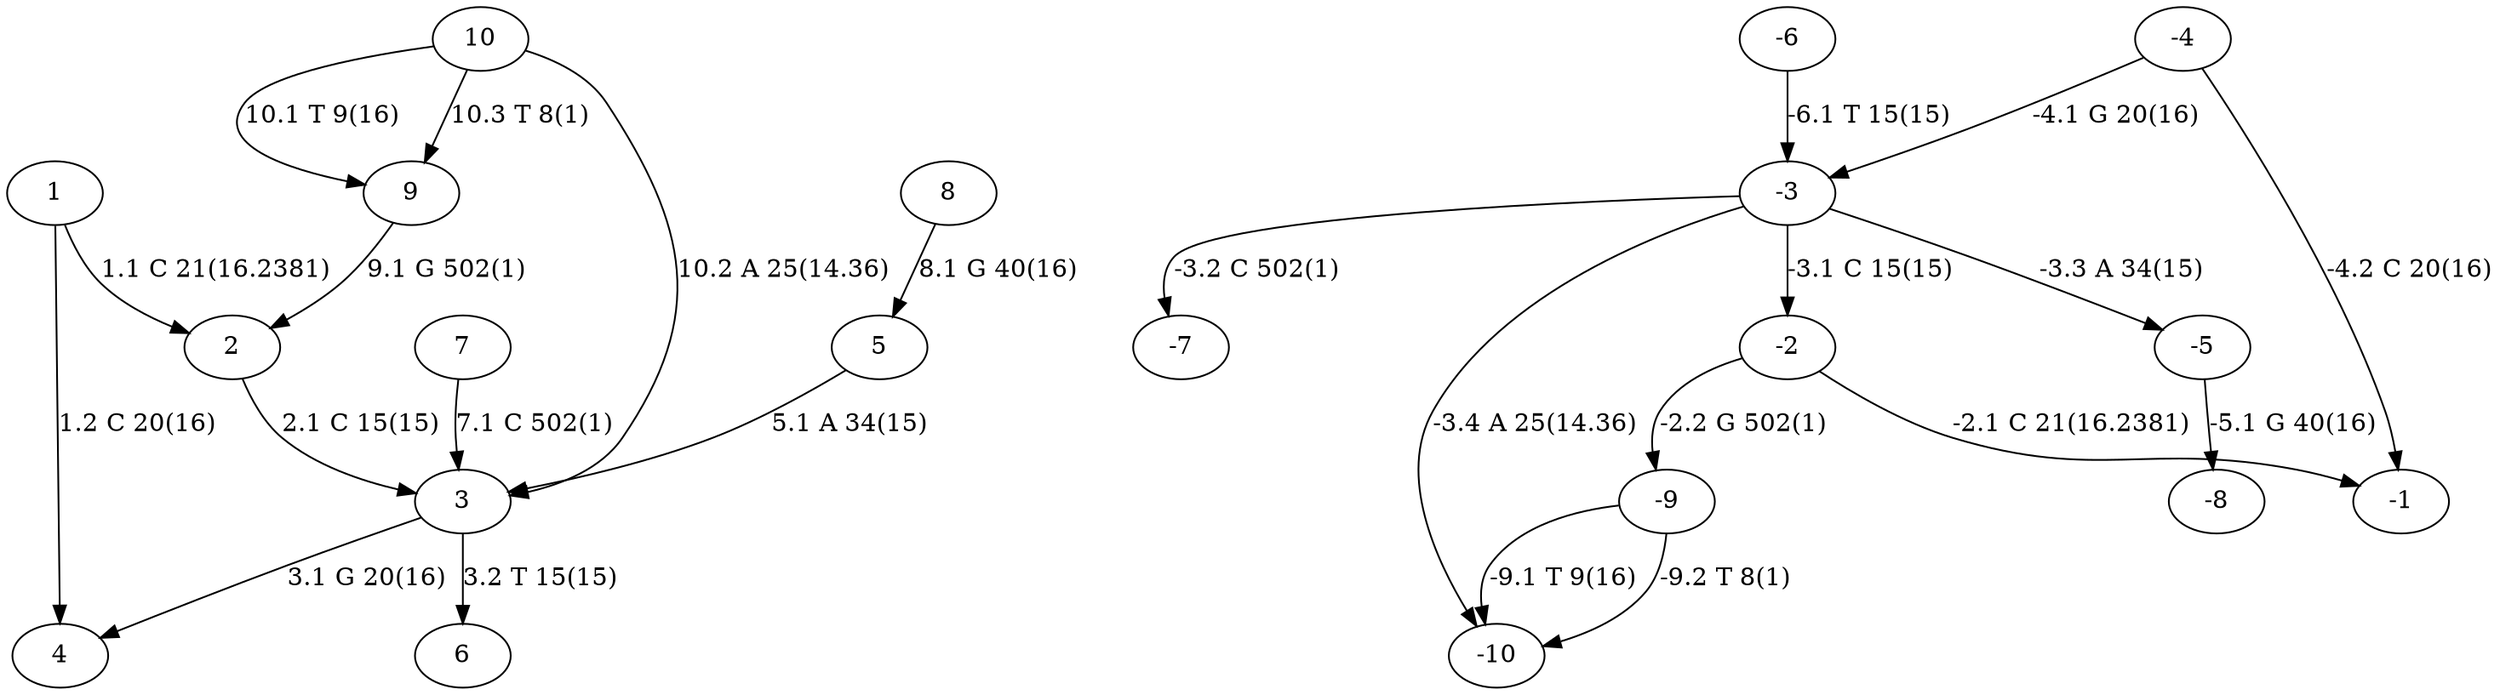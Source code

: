 digraph {
nodesep = 0.5;
"1" [style=filled fillcolor="white"]
"2" [style=filled fillcolor="white"]
"3" [style=filled fillcolor="white"]
"4" [style=filled fillcolor="white"]
"5" [style=filled fillcolor="white"]
"6" [style=filled fillcolor="white"]
"7" [style=filled fillcolor="white"]
"8" [style=filled fillcolor="white"]
"9" [style=filled fillcolor="white"]
"10" [style=filled fillcolor="white"]
"-10" [style=filled fillcolor="white"]
"-9" [style=filled fillcolor="white"]
"-8" [style=filled fillcolor="white"]
"-7" [style=filled fillcolor="white"]
"-6" [style=filled fillcolor="white"]
"-5" [style=filled fillcolor="white"]
"-4" [style=filled fillcolor="white"]
"-3" [style=filled fillcolor="white"]
"-2" [style=filled fillcolor="white"]
"-1" [style=filled fillcolor="white"]
"1" -> "2" [label="1.1 C 21(16.2381)" color="black"]
"2" -> "3" [label="2.1 C 15(15)" color="black"]
"3" -> "4" [label="3.1 G 20(16)" color="black"]
"1" -> "4" [label="1.2 C 20(16)" color="black"]
"3" -> "6" [label="3.2 T 15(15)" color="black"]
"7" -> "3" [label="7.1 C 502(1)" color="black"]
"8" -> "5" [label="8.1 G 40(16)" color="black"]
"5" -> "3" [label="5.1 A 34(15)" color="black"]
"9" -> "2" [label="9.1 G 502(1)" color="black"]
"10" -> "9" [label="10.1 T 9(16)" color="black"]
"10" -> "3" [label="10.2 A 25(14.36)" color="black"]
"10" -> "9" [label="10.3 T 8(1)" color="black"]
"-2" -> "-1" [label="-2.1 C 21(16.2381)" color="black"]
"-3" -> "-2" [label="-3.1 C 15(15)" color="black"]
"-4" -> "-3" [label="-4.1 G 20(16)" color="black"]
"-4" -> "-1" [label="-4.2 C 20(16)" color="black"]
"-6" -> "-3" [label="-6.1 T 15(15)" color="black"]
"-3" -> "-7" [label="-3.2 C 502(1)" color="black"]
"-5" -> "-8" [label="-5.1 G 40(16)" color="black"]
"-3" -> "-5" [label="-3.3 A 34(15)" color="black"]
"-2" -> "-9" [label="-2.2 G 502(1)" color="black"]
"-9" -> "-10" [label="-9.1 T 9(16)" color="black"]
"-3" -> "-10" [label="-3.4 A 25(14.36)" color="black"]
"-9" -> "-10" [label="-9.2 T 8(1)" color="black"]
}

